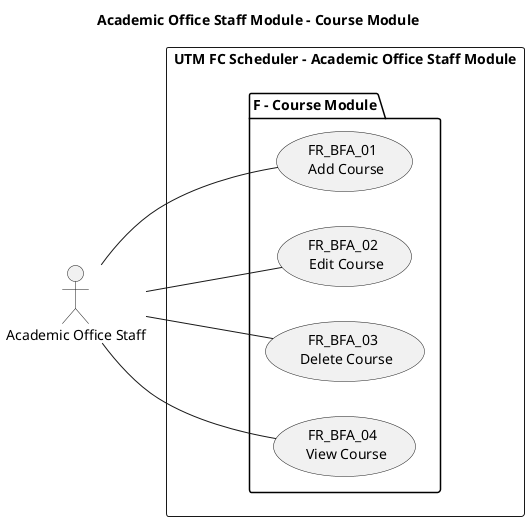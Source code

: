 @startuml Academic Office Staff Module - Course Module

title Academic Office Staff Module - Course Module
left to right direction

' Use case ID format: FR_BBC_00
' FR: Functional Requirement
' A: Module. A for End-User, B for Academic Office Staff
' B: Sub-module
' C: Sub-module group
' 00: Use case number


' Actors
"Academic Office Staff" as AOS

' Use Cases
rectangle "UTM FC Scheduler - Academic Office Staff Module" {
    package "F - Course Module" {
        usecase (FR_BFA_01 \n Add Course) as FR_BFA_01
        usecase (FR_BFA_02 \n Edit Course) as FR_BFA_02
        usecase (FR_BFA_03 \n Delete Course) as FR_BFA_03
        usecase (FR_BFA_04 \n View Course) as FR_BFA_04
    }
}

' Associations

AOS -- FR_BFA_01
AOS -- FR_BFA_02
AOS -- FR_BFA_03
AOS -- FR_BFA_04

@enduml